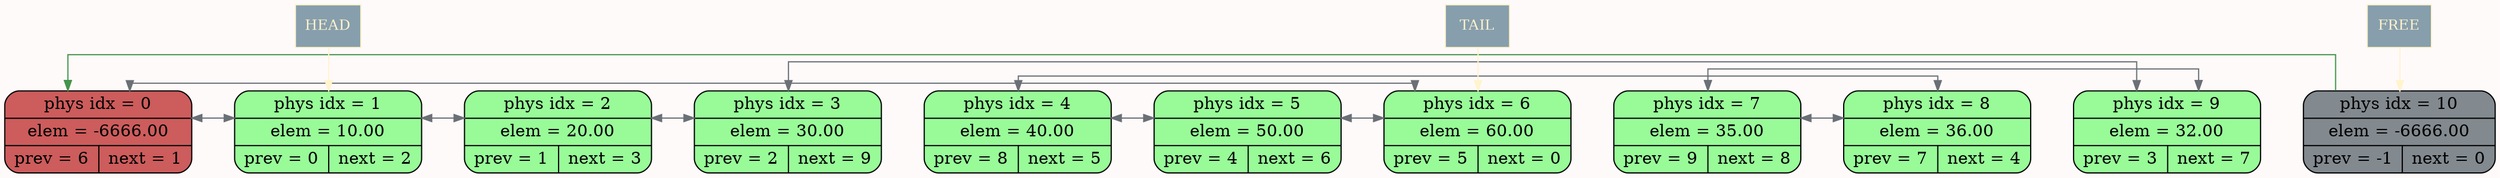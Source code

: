 digraph G{
 rankdir=LR;
 splines=ortho;
 graph [bgcolor="#FFFAFA", nodesep = 0.5];
subgraph system {
 0[shape="Mrecord", style="filled", fillcolor="#CD5C5C", color = "#000000", penwidth=1.0, label="phys idx = 0 | elem = -6666.00 | {prev = 6 | next = 1}"];
 1[shape="Mrecord", style="filled", fillcolor="#98FB98", color = "#000000", penwidth=1.0, label="phys idx = 1 | elem = 10.00 | {prev = 0 | next = 2}"];
 2[shape="Mrecord", style="filled", fillcolor="#98FB98", color = "#000000", penwidth=1.0, label="phys idx = 2 | elem = 20.00 | {prev = 1 | next = 3}"];
 3[shape="Mrecord", style="filled", fillcolor="#98FB98", color = "#000000", penwidth=1.0, label="phys idx = 3 | elem = 30.00 | {prev = 2 | next = 9}"];
 4[shape="Mrecord", style="filled", fillcolor="#98FB98", color = "#000000", penwidth=1.0, label="phys idx = 4 | elem = 40.00 | {prev = 8 | next = 5}"];
 5[shape="Mrecord", style="filled", fillcolor="#98FB98", color = "#000000", penwidth=1.0, label="phys idx = 5 | elem = 50.00 | {prev = 4 | next = 6}"];
 6[shape="Mrecord", style="filled", fillcolor="#98FB98", color = "#000000", penwidth=1.0, label="phys idx = 6 | elem = 60.00 | {prev = 5 | next = 0}"];
 7[shape="Mrecord", style="filled", fillcolor="#98FB98", color = "#000000", penwidth=1.0, label="phys idx = 7 | elem = 35.00 | {prev = 9 | next = 8}"];
 8[shape="Mrecord", style="filled", fillcolor="#98FB98", color = "#000000", penwidth=1.0, label="phys idx = 8 | elem = 36.00 | {prev = 7 | next = 4}"];
 9[shape="Mrecord", style="filled", fillcolor="#98FB98", color = "#000000", penwidth=1.0, label="phys idx = 9 | elem = 32.00 | {prev = 3 | next = 7}"];
 10[shape="Mrecord", style="filled", fillcolor="#82898F", color = "#000000", penwidth=1.0, label="phys idx = 10 | elem = -6666.00 | {prev = -1 | next = 0} "];
 0 -> 1 [style="invis", weight=10000]
 1 -> 2 [style="invis", weight=10000]
 2 -> 3 [style="invis", weight=10000]
 3 -> 4 [style="invis", weight=10000]
 4 -> 5 [style="invis", weight=10000]
 5 -> 6 [style="invis", weight=10000]
 6 -> 7 [style="invis", weight=10000]
 7 -> 8 [style="invis", weight=10000]
 8 -> 9 [style="invis", weight=10000]
 9 -> 10 [style="invis", weight=10000]
 0 -> 1 [color = "#6A7075", penwidth = 1, arrowsize = 0.85, dir=both, weight=0]
 1 -> 2 [color = "#6A7075", penwidth = 1, arrowsize = 0.85, dir=both, weight=0]
 2 -> 3 [color = "#6A7075", penwidth = 1, arrowsize = 0.85, dir=both, weight=0]
 3 -> 9 [color = "#6A7075", penwidth = 1, arrowsize = 0.85, dir=both, weight=0]
 4 -> 5 [color = "#6A7075", penwidth = 1, arrowsize = 0.85, dir=both, weight=0]
 5 -> 6 [color = "#6A7075", penwidth = 1, arrowsize = 0.85, dir=both, weight=0]
 6 -> 0 [color = "#6A7075", penwidth = 1, arrowsize = 0.85, dir=both, weight=0]
 7 -> 8 [color = "#6A7075", penwidth = 1, arrowsize = 0.85, dir=both, weight=0]
 8 -> 4 [color = "#6A7075", penwidth = 1, arrowsize = 0.85, dir=both, weight=0]
 9 -> 7 [color = "#6A7075", penwidth = 1, arrowsize = 0.85, dir=both, weight=0]
 10 -> 0 [color = "#44944A", penwidth = 1, arrowsize = 0.85, weight=0]
}
subgraph gr1{
 head_label [shape=box, style="filled", fillcolor="#879eac", color="#FFF4CC", fontcolor="#FFF4CC", fontsize=12, label="HEAD"]
 tail_label [shape=box, style="filled", fillcolor="#879eac", color="#FFF4CC", fontcolor="#FFF4CC", fontsize=12, label="TAIL"]
 free_label [shape=box, style="filled", fillcolor="#879eac", color="#FFF4CC", fontcolor="#FFF4CC", fontsize=12, label="FREE"]
{rank=same; 1; head_label;}{rank=same; 6; tail_label;}{rank=same; 10; free_label;}head_label -> 1 [color="#FFF4CC", penwidth=1, arrowsize=0.85, style="solid", constraint=false, weight=0]
tail_label -> 6 [color="#FFF4CC", penwidth=1, arrowsize=0.85, style="solid", constraint=false, weight=0]
free_label -> 10 [color="#FFF4CC", penwidth=1, arrowsize=0.85, style="solid", constraint=false, weight=0]
}
}
